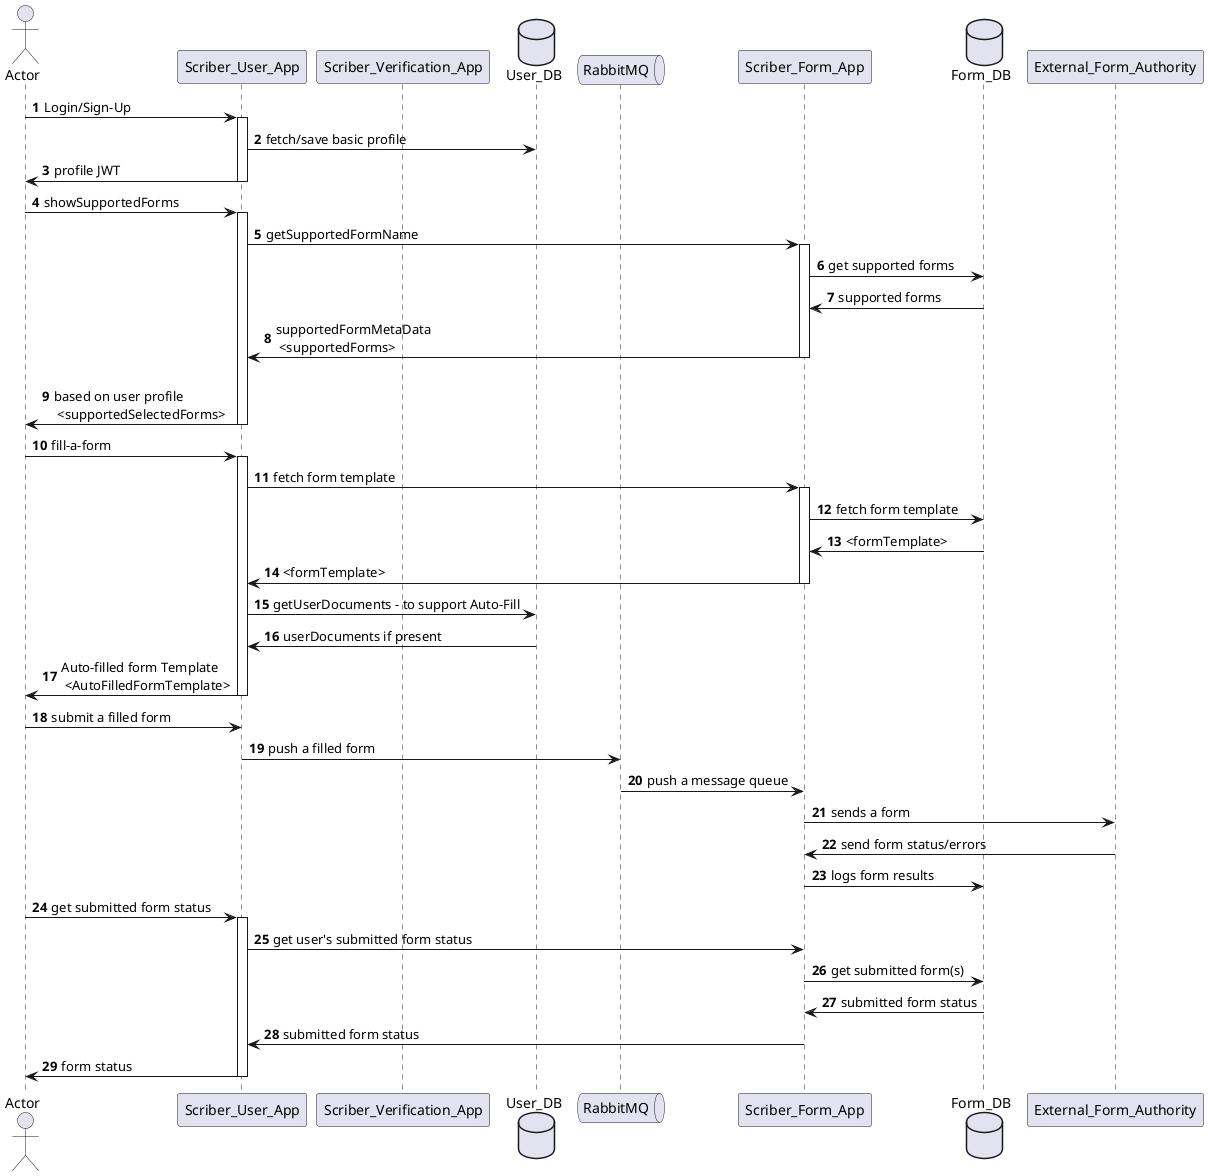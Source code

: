 @startuml
autonumber

actor  Actor as user
participant Scriber_User_App as userApp
participant Scriber_Verification_App as mlApp
database    User_DB  as userDB
queue       RabbitMQ as rabbit
participant Scriber_Form_App as formApp
database    Form_DB  as formDB
participant External_Form_Authority as exAuth
user -> userApp : Login/Sign-Up
activate userApp
userApp -> userDB : fetch/save basic profile
userApp -> user : profile JWT
deactivate userApp


user -> userApp : showSupportedForms
activate userApp
userApp -> formApp : getSupportedFormName
activate formApp
formApp -> formDB : get supported forms
formDB -> formApp : supported forms
formApp -> userApp : supportedFormMetaData \n <supportedForms>
deactivate formApp
userApp -> user : \nbased on user profile \n <supportedSelectedForms>
deactivate userApp

user -> userApp : fill-a-form
activate userApp
userApp -> formApp : fetch form template
activate formApp
formApp -> formDB : fetch form template
formDB -> formApp : <formTemplate>
formApp -> userApp : <formTemplate>
deactivate formApp
userApp -> userDB : getUserDocuments - to support Auto-Fill
userDB -> userApp : userDocuments if present
userApp -> user : Auto-filled form Template \n <AutoFilledFormTemplate>
deactivate userApp

user -> userApp : submit a filled form
userApp -> rabbit : push a filled form
rabbit -> formApp : push a message queue
formApp -> exAuth : sends a form
exAuth -> formApp : send form status/errors
formApp -> formDB : logs form results

user -> userApp : get submitted form status
activate userApp
userApp -> formApp : get user's submitted form status
formApp -> formDB : get submitted form(s)
formDB -> formApp : submitted form status
formApp -> userApp : submitted form status
userApp -> user : form status
deactivate userApp





'Foo -> Foo1 : To actor
'Foo -> Foo2 : To boundary
'Foo -> Foo3 : To control
'Foo -> Foo4 : To entity
'Foo -> Foo5 : To database
'Foo -> Foo6 : To collections
'Foo -> Foo7: To queue
@enduml